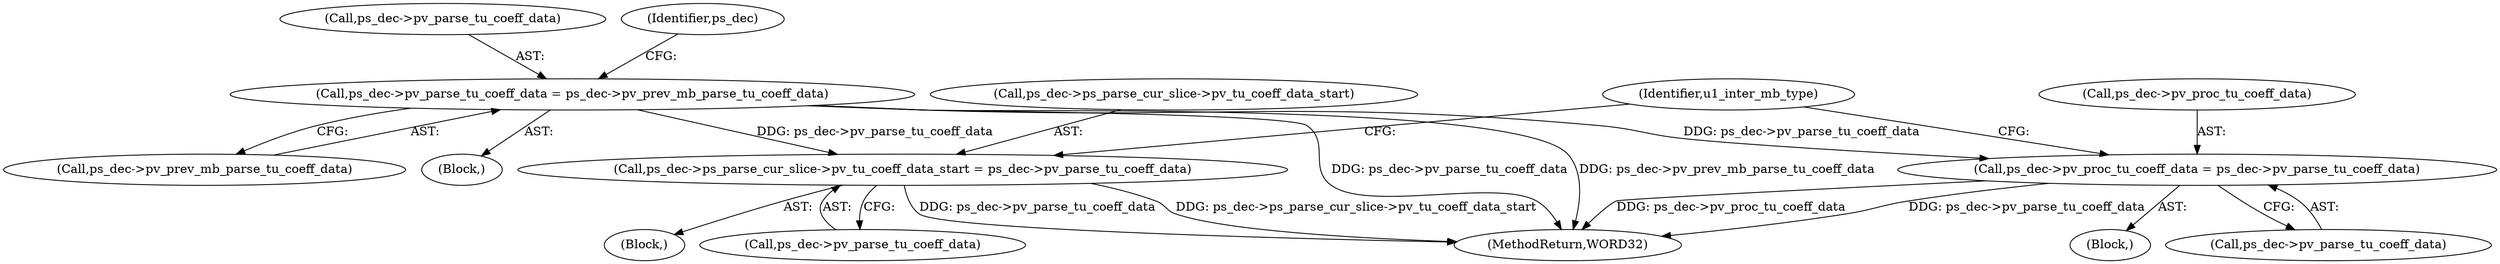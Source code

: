 digraph "0_Android_494561291a503840f385fbcd11d9bc5f4dc502b8_0@pointer" {
"1000654" [label="(Call,ps_dec->pv_parse_tu_coeff_data = ps_dec->pv_prev_mb_parse_tu_coeff_data)"];
"1000960" [label="(Call,ps_dec->ps_parse_cur_slice->pv_tu_coeff_data_start = ps_dec->pv_parse_tu_coeff_data)"];
"1000971" [label="(Call,ps_dec->pv_proc_tu_coeff_data = ps_dec->pv_parse_tu_coeff_data)"];
"1001450" [label="(MethodReturn,WORD32)"];
"1000960" [label="(Call,ps_dec->ps_parse_cur_slice->pv_tu_coeff_data_start = ps_dec->pv_parse_tu_coeff_data)"];
"1000971" [label="(Call,ps_dec->pv_proc_tu_coeff_data = ps_dec->pv_parse_tu_coeff_data)"];
"1000972" [label="(Call,ps_dec->pv_proc_tu_coeff_data)"];
"1000970" [label="(Block,)"];
"1000654" [label="(Call,ps_dec->pv_parse_tu_coeff_data = ps_dec->pv_prev_mb_parse_tu_coeff_data)"];
"1000961" [label="(Call,ps_dec->ps_parse_cur_slice->pv_tu_coeff_data_start)"];
"1000975" [label="(Call,ps_dec->pv_parse_tu_coeff_data)"];
"1000959" [label="(Block,)"];
"1000979" [label="(Identifier,u1_inter_mb_type)"];
"1000655" [label="(Call,ps_dec->pv_parse_tu_coeff_data)"];
"1000663" [label="(Identifier,ps_dec)"];
"1000658" [label="(Call,ps_dec->pv_prev_mb_parse_tu_coeff_data)"];
"1000653" [label="(Block,)"];
"1000966" [label="(Call,ps_dec->pv_parse_tu_coeff_data)"];
"1000654" -> "1000653"  [label="AST: "];
"1000654" -> "1000658"  [label="CFG: "];
"1000655" -> "1000654"  [label="AST: "];
"1000658" -> "1000654"  [label="AST: "];
"1000663" -> "1000654"  [label="CFG: "];
"1000654" -> "1001450"  [label="DDG: ps_dec->pv_parse_tu_coeff_data"];
"1000654" -> "1001450"  [label="DDG: ps_dec->pv_prev_mb_parse_tu_coeff_data"];
"1000654" -> "1000960"  [label="DDG: ps_dec->pv_parse_tu_coeff_data"];
"1000654" -> "1000971"  [label="DDG: ps_dec->pv_parse_tu_coeff_data"];
"1000960" -> "1000959"  [label="AST: "];
"1000960" -> "1000966"  [label="CFG: "];
"1000961" -> "1000960"  [label="AST: "];
"1000966" -> "1000960"  [label="AST: "];
"1000979" -> "1000960"  [label="CFG: "];
"1000960" -> "1001450"  [label="DDG: ps_dec->pv_parse_tu_coeff_data"];
"1000960" -> "1001450"  [label="DDG: ps_dec->ps_parse_cur_slice->pv_tu_coeff_data_start"];
"1000971" -> "1000970"  [label="AST: "];
"1000971" -> "1000975"  [label="CFG: "];
"1000972" -> "1000971"  [label="AST: "];
"1000975" -> "1000971"  [label="AST: "];
"1000979" -> "1000971"  [label="CFG: "];
"1000971" -> "1001450"  [label="DDG: ps_dec->pv_proc_tu_coeff_data"];
"1000971" -> "1001450"  [label="DDG: ps_dec->pv_parse_tu_coeff_data"];
}
